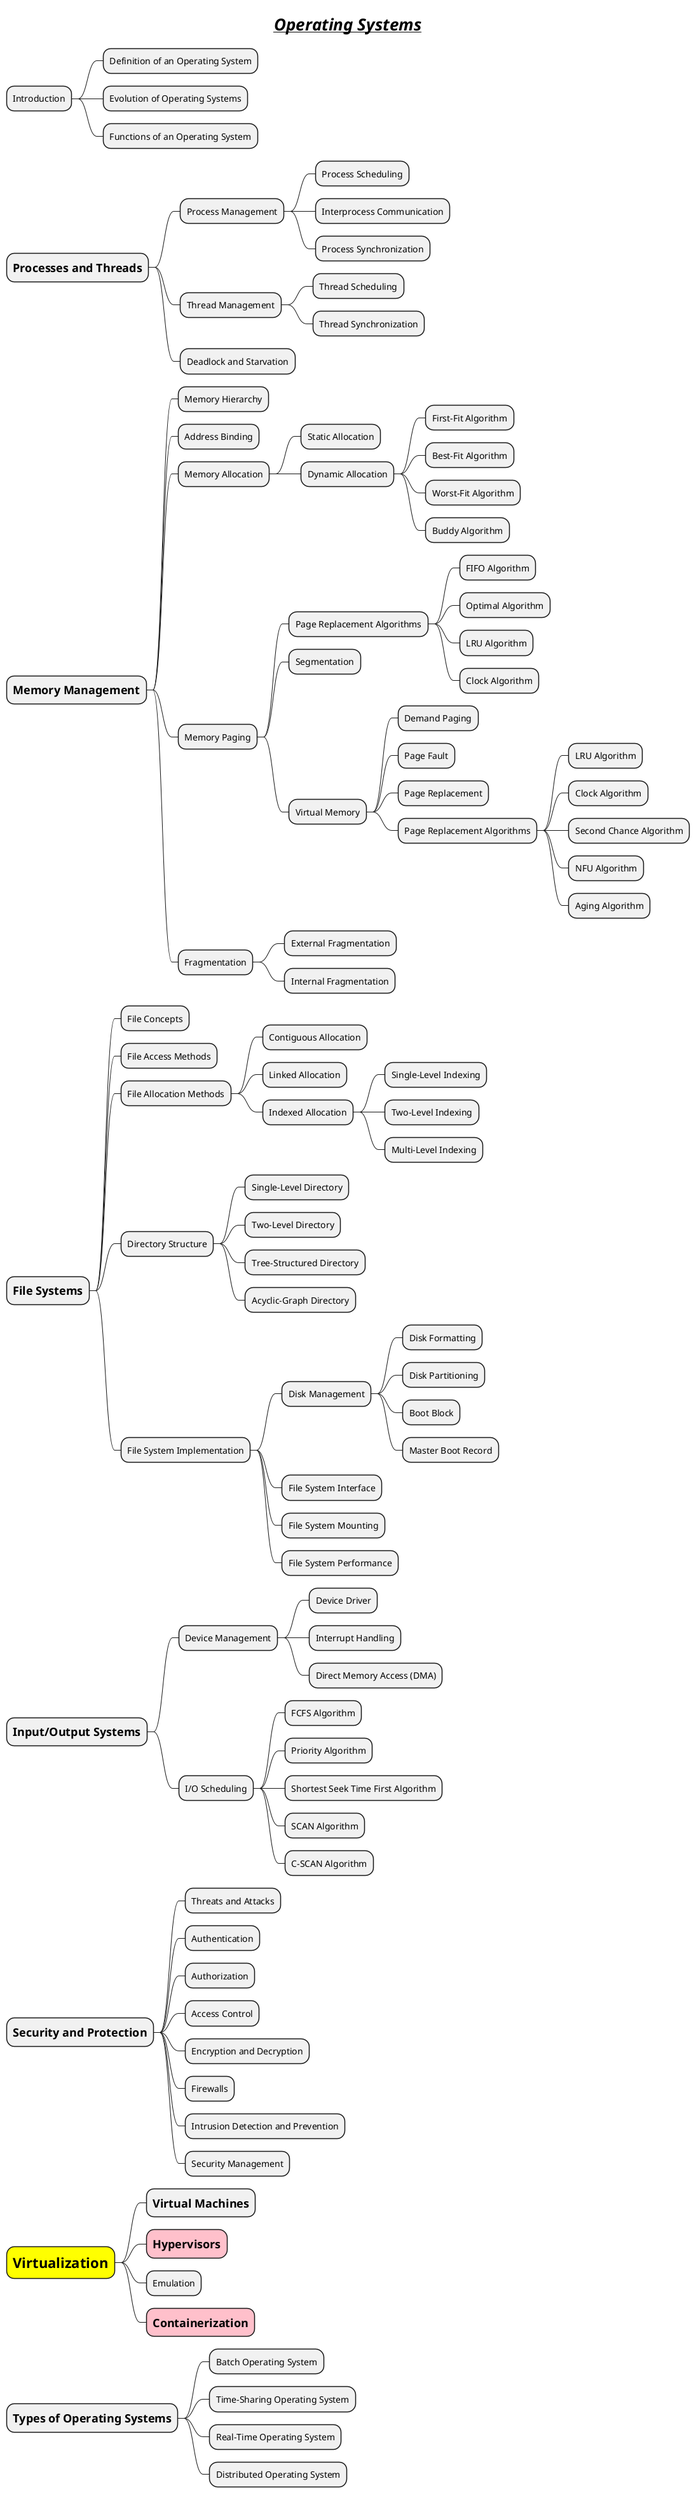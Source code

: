 @startmindmap
title =//__Operating Systems__//
* Introduction
** Definition of an Operating System
** Evolution of Operating Systems
** Functions of an Operating System
* =Processes and Threads
** Process Management
*** Process Scheduling
*** Interprocess Communication
*** Process Synchronization
** Thread Management
*** Thread Scheduling
*** Thread Synchronization
** Deadlock and Starvation
* =Memory Management
** Memory Hierarchy
** Address Binding
** Memory Allocation
*** Static Allocation
*** Dynamic Allocation
**** First-Fit Algorithm
**** Best-Fit Algorithm
**** Worst-Fit Algorithm
**** Buddy Algorithm
** Memory Paging
*** Page Replacement Algorithms
**** FIFO Algorithm
**** Optimal Algorithm
**** LRU Algorithm
**** Clock Algorithm
*** Segmentation
*** Virtual Memory
**** Demand Paging
**** Page Fault
**** Page Replacement
**** Page Replacement Algorithms
***** LRU Algorithm
***** Clock Algorithm
***** Second Chance Algorithm
***** NFU Algorithm
***** Aging Algorithm
** Fragmentation
*** External Fragmentation
*** Internal Fragmentation
* =File Systems
** File Concepts
** File Access Methods
** File Allocation Methods
*** Contiguous Allocation
*** Linked Allocation
*** Indexed Allocation
**** Single-Level Indexing
**** Two-Level Indexing
**** Multi-Level Indexing
** Directory Structure
*** Single-Level Directory
*** Two-Level Directory
*** Tree-Structured Directory
*** Acyclic-Graph Directory
** File System Implementation
*** Disk Management
**** Disk Formatting
**** Disk Partitioning
**** Boot Block
**** Master Boot Record
*** File System Interface
*** File System Mounting
*** File System Performance
* =Input/Output Systems
** Device Management
*** Device Driver
*** Interrupt Handling
*** Direct Memory Access (DMA)
** I/O Scheduling
*** FCFS Algorithm
*** Priority Algorithm
*** Shortest Seek Time First Algorithm
*** SCAN Algorithm
*** C-SCAN Algorithm
* =Security and Protection
** Threats and Attacks
** Authentication
** Authorization
** Access Control
** Encryption and Decryption
** Firewalls
** Intrusion Detection and Prevention
** Security Management
*[#yellow] =**Virtualization**
** =Virtual Machines
**[#pink] =Hypervisors
** Emulation
**[#pink] =Containerization
* =Types of Operating Systems
** Batch Operating System
** Time-Sharing Operating System
** Real-Time Operating System
** Distributed Operating System
@endmindmap
